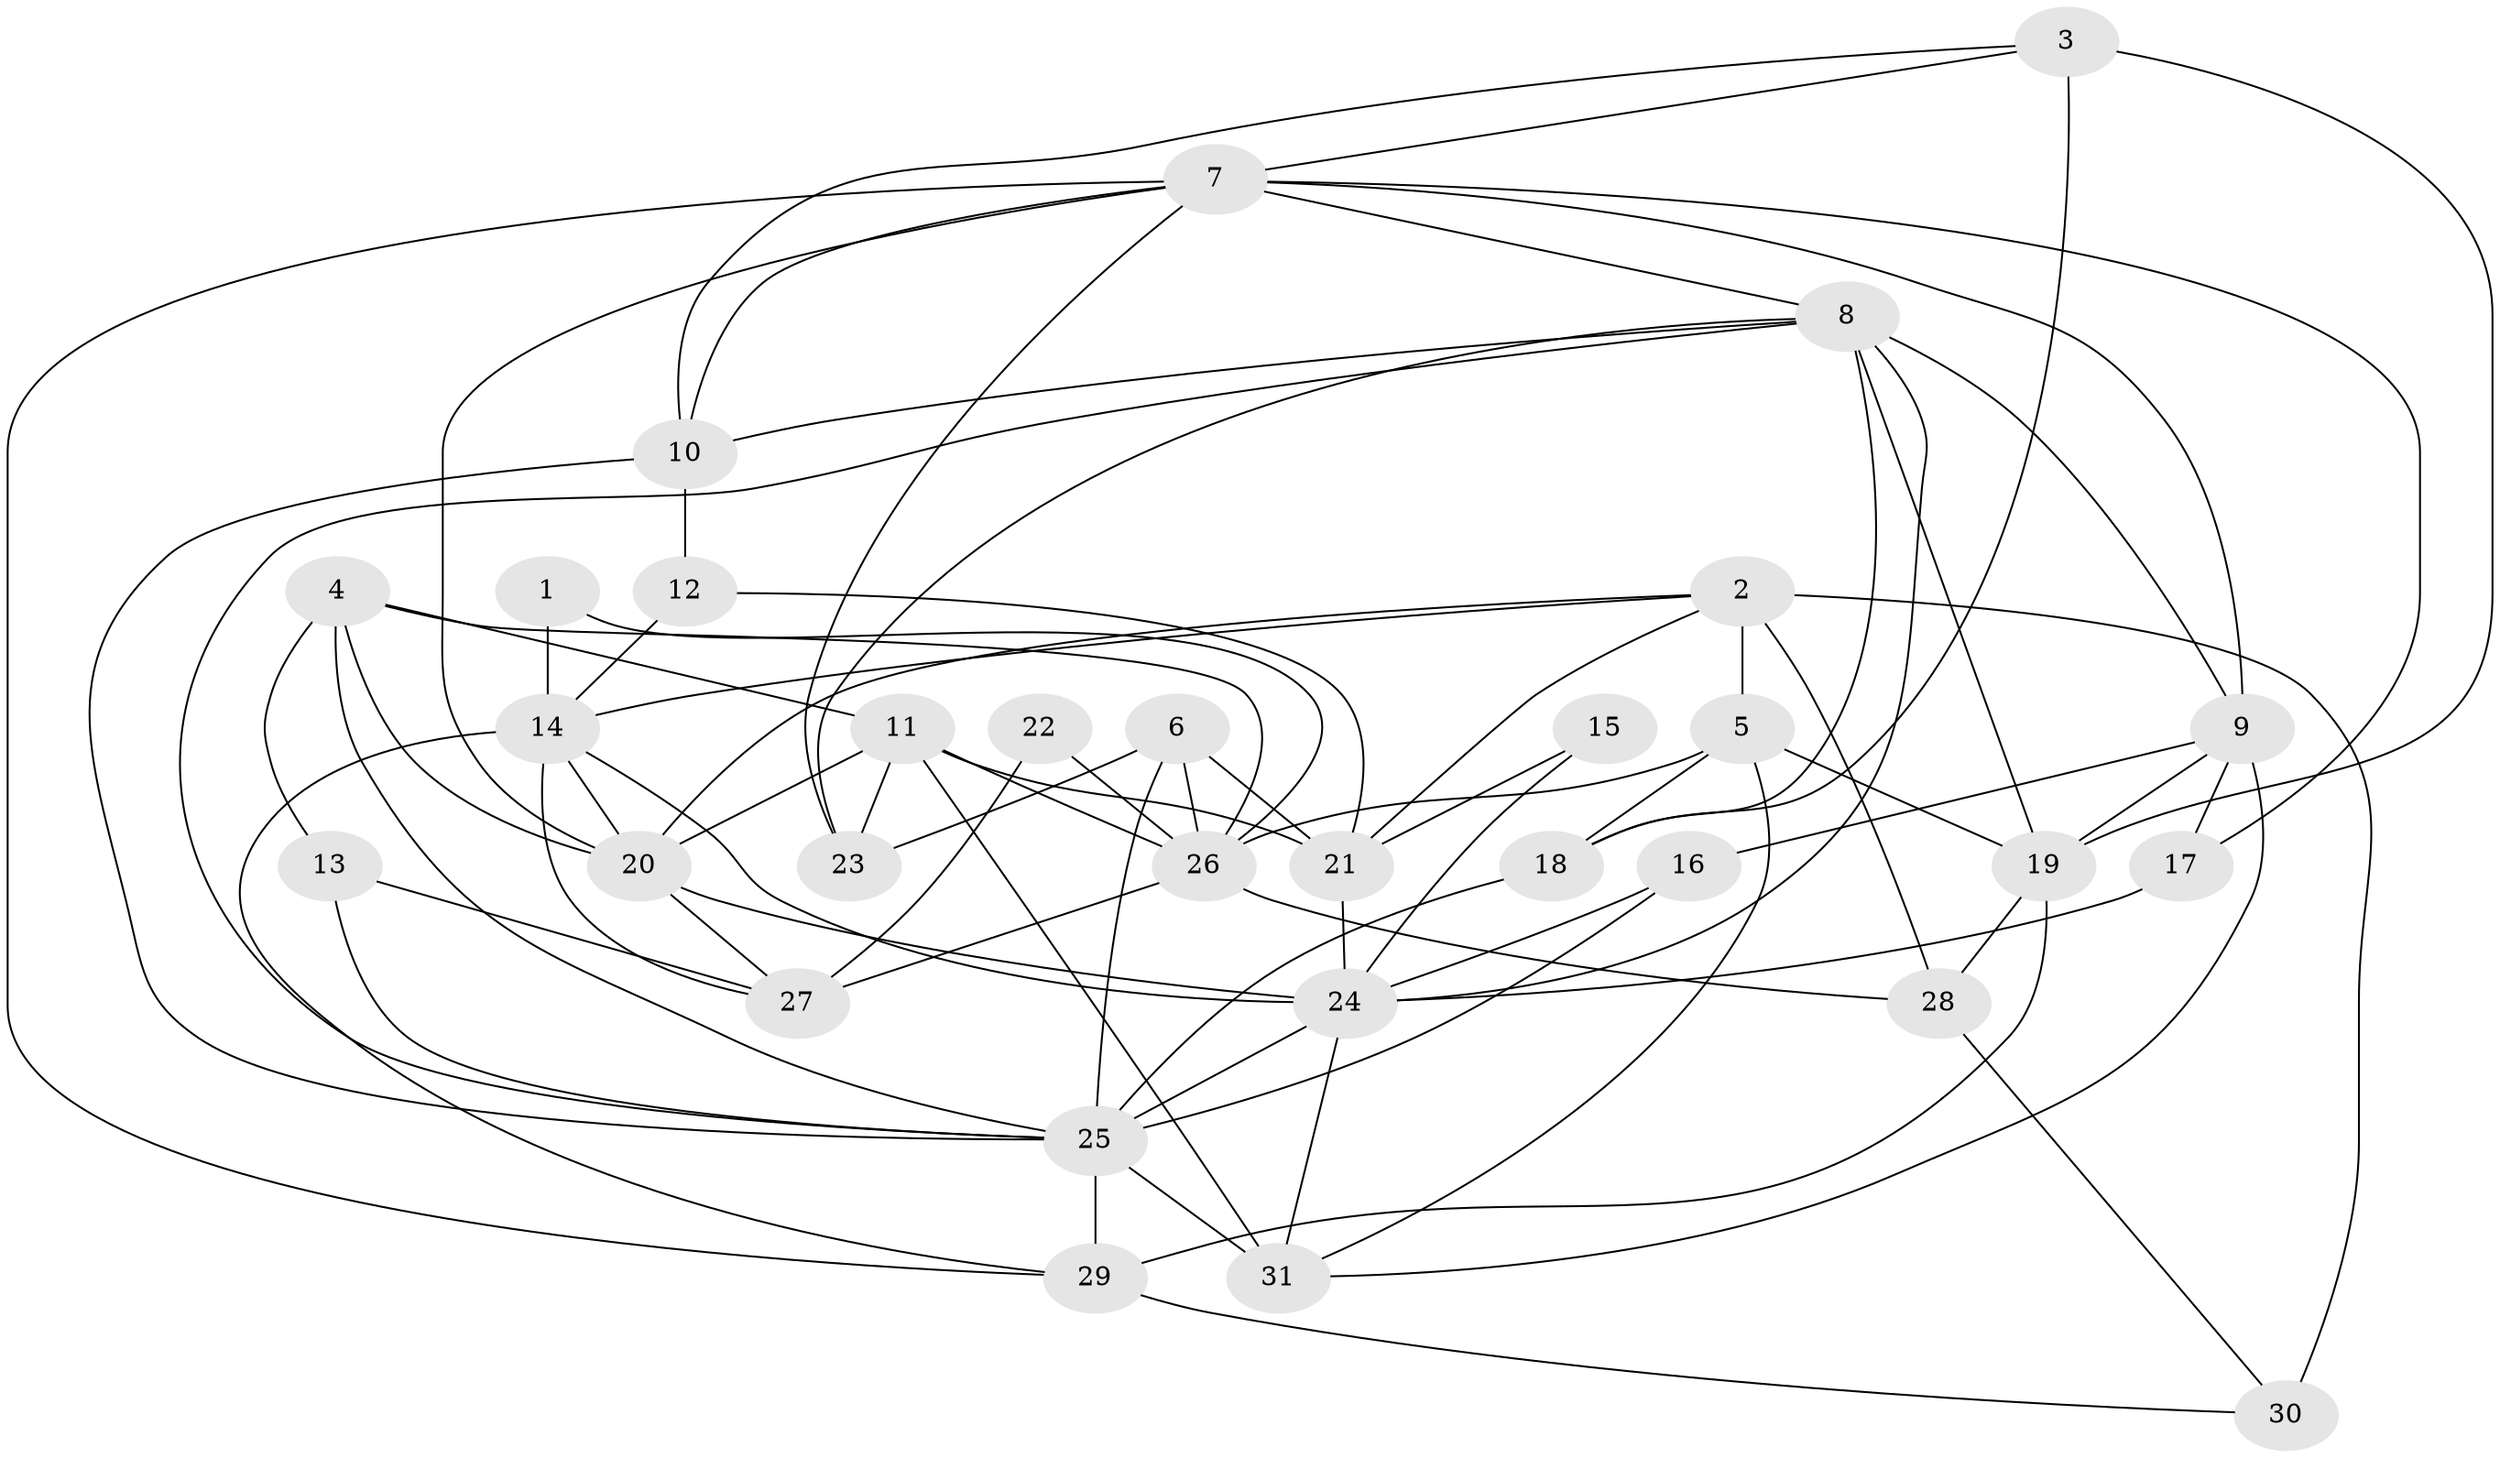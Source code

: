 // original degree distribution, {2: 0.09836065573770492, 6: 0.11475409836065574, 4: 0.26229508196721313, 3: 0.29508196721311475, 5: 0.21311475409836064, 7: 0.01639344262295082}
// Generated by graph-tools (version 1.1) at 2025/26/03/09/25 03:26:19]
// undirected, 31 vertices, 79 edges
graph export_dot {
graph [start="1"]
  node [color=gray90,style=filled];
  1;
  2;
  3;
  4;
  5;
  6;
  7;
  8;
  9;
  10;
  11;
  12;
  13;
  14;
  15;
  16;
  17;
  18;
  19;
  20;
  21;
  22;
  23;
  24;
  25;
  26;
  27;
  28;
  29;
  30;
  31;
  1 -- 14 [weight=1.0];
  1 -- 26 [weight=1.0];
  2 -- 5 [weight=1.0];
  2 -- 14 [weight=1.0];
  2 -- 20 [weight=1.0];
  2 -- 21 [weight=1.0];
  2 -- 28 [weight=1.0];
  2 -- 30 [weight=2.0];
  3 -- 7 [weight=1.0];
  3 -- 10 [weight=1.0];
  3 -- 18 [weight=1.0];
  3 -- 19 [weight=1.0];
  4 -- 11 [weight=2.0];
  4 -- 13 [weight=1.0];
  4 -- 20 [weight=1.0];
  4 -- 25 [weight=2.0];
  4 -- 26 [weight=1.0];
  5 -- 18 [weight=1.0];
  5 -- 19 [weight=1.0];
  5 -- 26 [weight=1.0];
  5 -- 31 [weight=1.0];
  6 -- 21 [weight=2.0];
  6 -- 23 [weight=1.0];
  6 -- 25 [weight=1.0];
  6 -- 26 [weight=1.0];
  7 -- 8 [weight=1.0];
  7 -- 9 [weight=1.0];
  7 -- 10 [weight=1.0];
  7 -- 17 [weight=1.0];
  7 -- 20 [weight=1.0];
  7 -- 23 [weight=1.0];
  7 -- 29 [weight=1.0];
  8 -- 9 [weight=1.0];
  8 -- 10 [weight=1.0];
  8 -- 18 [weight=2.0];
  8 -- 19 [weight=1.0];
  8 -- 23 [weight=1.0];
  8 -- 24 [weight=1.0];
  8 -- 25 [weight=1.0];
  9 -- 16 [weight=1.0];
  9 -- 17 [weight=1.0];
  9 -- 19 [weight=1.0];
  9 -- 31 [weight=1.0];
  10 -- 12 [weight=1.0];
  10 -- 25 [weight=1.0];
  11 -- 20 [weight=1.0];
  11 -- 21 [weight=1.0];
  11 -- 23 [weight=1.0];
  11 -- 26 [weight=1.0];
  11 -- 31 [weight=1.0];
  12 -- 14 [weight=1.0];
  12 -- 21 [weight=1.0];
  13 -- 25 [weight=1.0];
  13 -- 27 [weight=1.0];
  14 -- 20 [weight=1.0];
  14 -- 24 [weight=1.0];
  14 -- 27 [weight=1.0];
  14 -- 29 [weight=1.0];
  15 -- 21 [weight=1.0];
  15 -- 24 [weight=1.0];
  16 -- 24 [weight=1.0];
  16 -- 25 [weight=1.0];
  17 -- 24 [weight=1.0];
  18 -- 25 [weight=1.0];
  19 -- 28 [weight=2.0];
  19 -- 29 [weight=1.0];
  20 -- 24 [weight=1.0];
  20 -- 27 [weight=1.0];
  21 -- 24 [weight=1.0];
  22 -- 26 [weight=2.0];
  22 -- 27 [weight=2.0];
  24 -- 25 [weight=1.0];
  24 -- 31 [weight=1.0];
  25 -- 29 [weight=1.0];
  25 -- 31 [weight=2.0];
  26 -- 27 [weight=1.0];
  26 -- 28 [weight=2.0];
  28 -- 30 [weight=2.0];
  29 -- 30 [weight=1.0];
}
